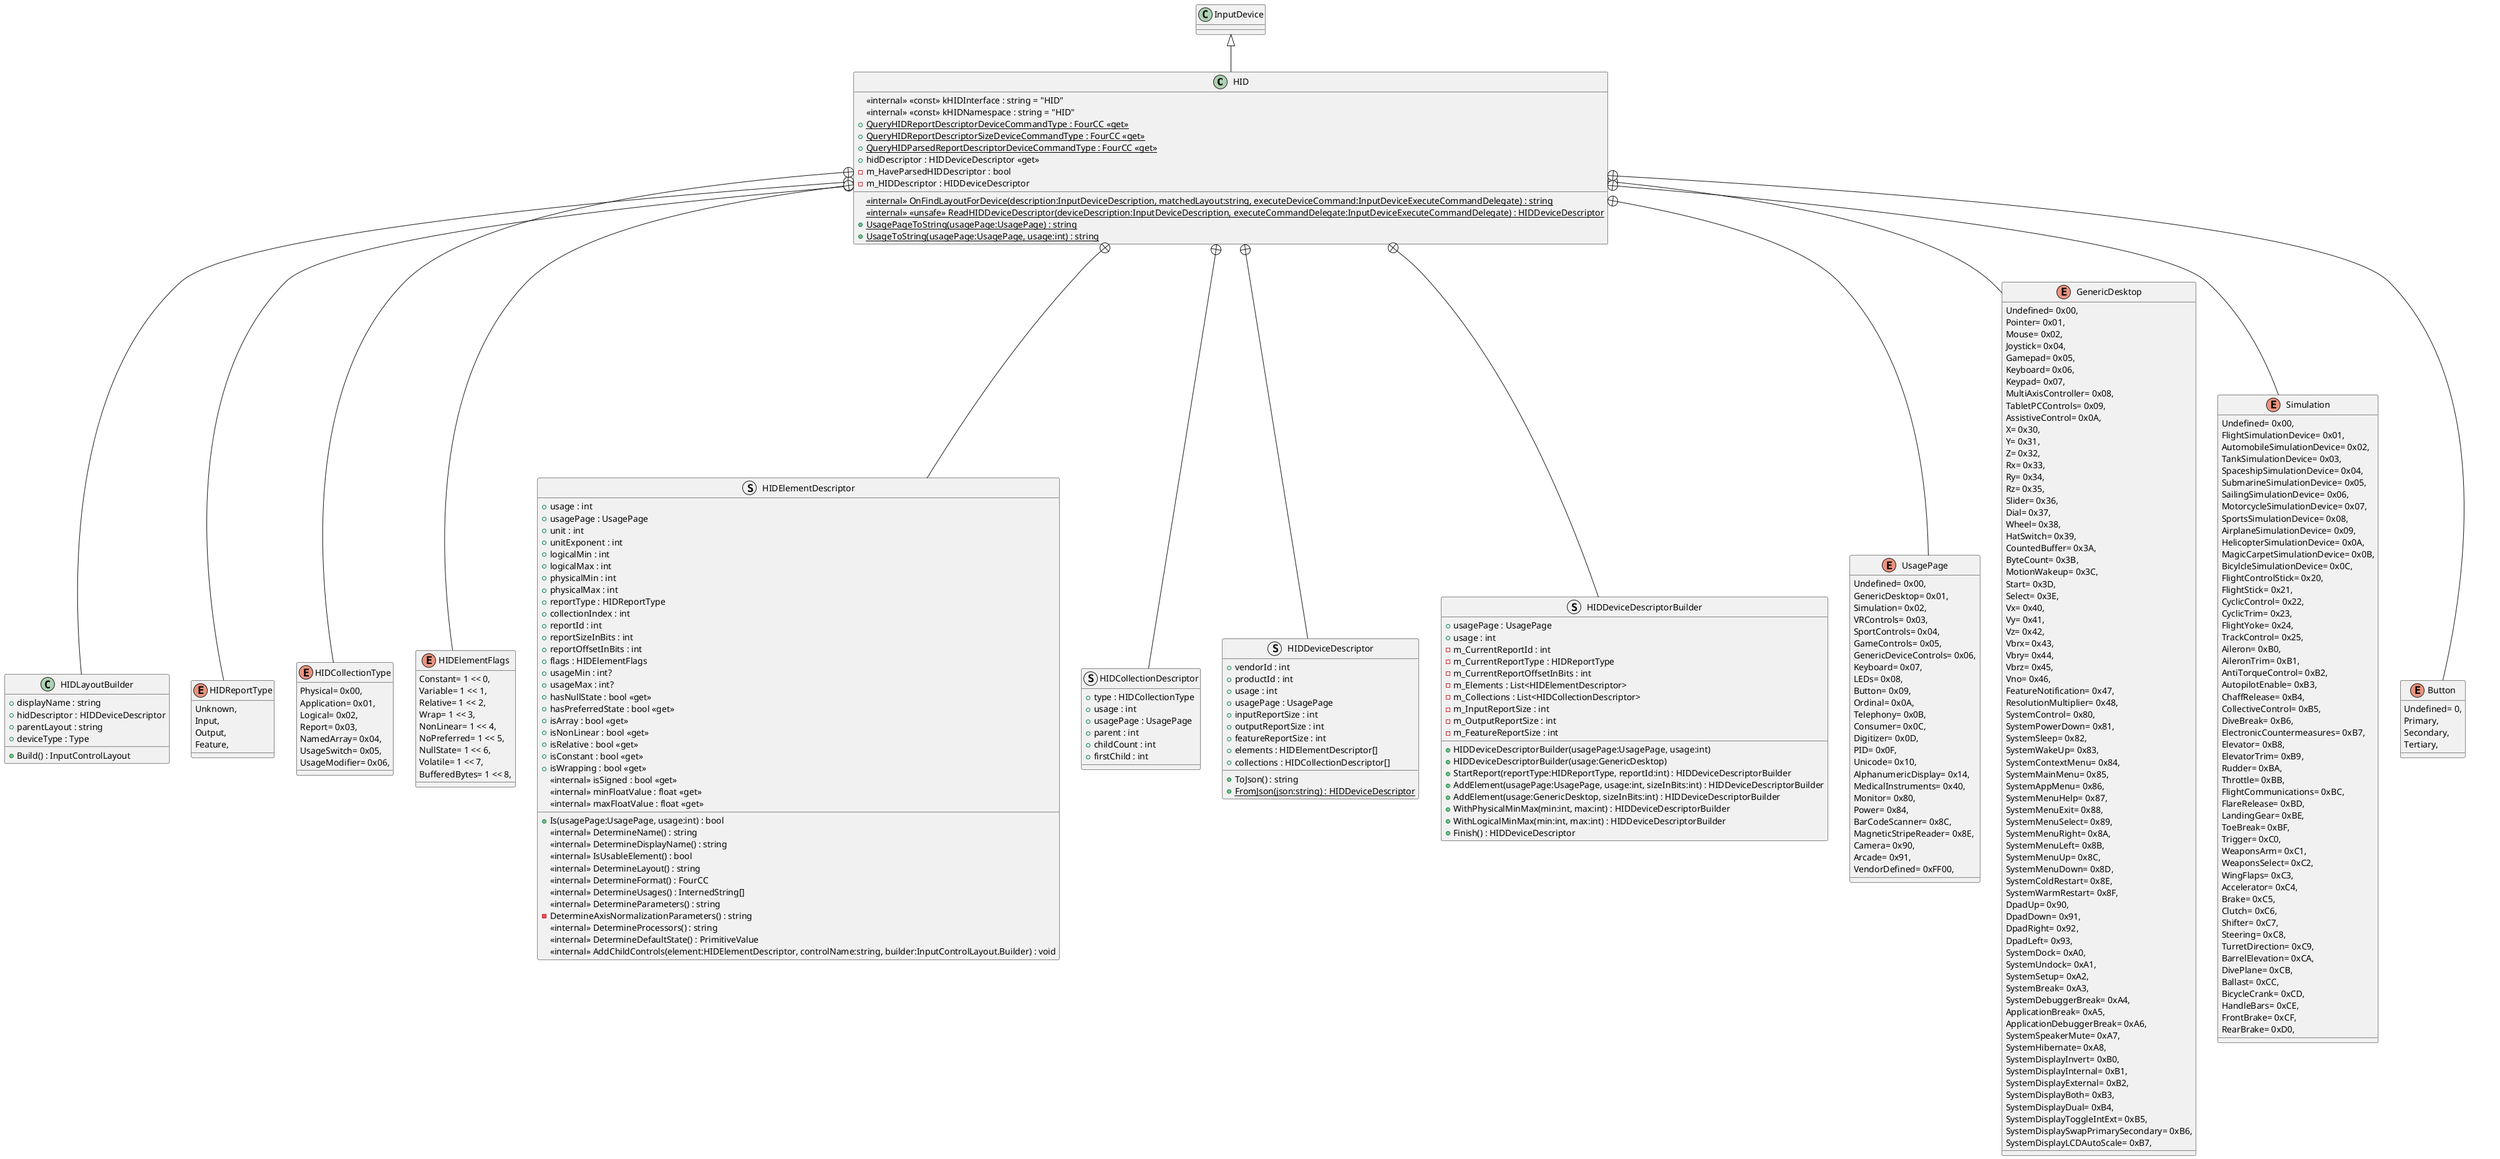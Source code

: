 @startuml
class HID {
    <<internal>> <<const>> kHIDInterface : string = "HID"
    <<internal>> <<const>> kHIDNamespace : string = "HID"
    + {static} QueryHIDReportDescriptorDeviceCommandType : FourCC <<get>>
    + {static} QueryHIDReportDescriptorSizeDeviceCommandType : FourCC <<get>>
    + {static} QueryHIDParsedReportDescriptorDeviceCommandType : FourCC <<get>>
    + hidDescriptor : HIDDeviceDescriptor <<get>>
    - m_HaveParsedHIDDescriptor : bool
    - m_HIDDescriptor : HIDDeviceDescriptor
    <<internal>> {static} OnFindLayoutForDevice(description:InputDeviceDescription, matchedLayout:string, executeDeviceCommand:InputDeviceExecuteCommandDelegate) : string
    <<internal>> {static} <<unsafe>> ReadHIDDeviceDescriptor(deviceDescription:InputDeviceDescription, executeCommandDelegate:InputDeviceExecuteCommandDelegate) : HIDDeviceDescriptor
    + {static} UsagePageToString(usagePage:UsagePage) : string
    + {static} UsageToString(usagePage:UsagePage, usage:int) : string
}
class HIDLayoutBuilder {
    + displayName : string
    + hidDescriptor : HIDDeviceDescriptor
    + parentLayout : string
    + deviceType : Type
    + Build() : InputControlLayout
}
enum HIDReportType {
    Unknown,
    Input,
    Output,
    Feature,
}
enum HIDCollectionType {
    Physical= 0x00,
    Application= 0x01,
    Logical= 0x02,
    Report= 0x03,
    NamedArray= 0x04,
    UsageSwitch= 0x05,
    UsageModifier= 0x06,
}
enum HIDElementFlags {
    Constant= 1 << 0,
    Variable= 1 << 1,
    Relative= 1 << 2,
    Wrap= 1 << 3,
    NonLinear= 1 << 4,
    NoPreferred= 1 << 5,
    NullState= 1 << 6,
    Volatile= 1 << 7,
    BufferedBytes= 1 << 8,
}
struct HIDElementDescriptor {
    + usage : int
    + usagePage : UsagePage
    + unit : int
    + unitExponent : int
    + logicalMin : int
    + logicalMax : int
    + physicalMin : int
    + physicalMax : int
    + reportType : HIDReportType
    + collectionIndex : int
    + reportId : int
    + reportSizeInBits : int
    + reportOffsetInBits : int
    + flags : HIDElementFlags
    + usageMin : int?
    + usageMax : int?
    + hasNullState : bool <<get>>
    + hasPreferredState : bool <<get>>
    + isArray : bool <<get>>
    + isNonLinear : bool <<get>>
    + isRelative : bool <<get>>
    + isConstant : bool <<get>>
    + isWrapping : bool <<get>>
    <<internal>> isSigned : bool <<get>>
    <<internal>> minFloatValue : float <<get>>
    <<internal>> maxFloatValue : float <<get>>
    + Is(usagePage:UsagePage, usage:int) : bool
    <<internal>> DetermineName() : string
    <<internal>> DetermineDisplayName() : string
    <<internal>> IsUsableElement() : bool
    <<internal>> DetermineLayout() : string
    <<internal>> DetermineFormat() : FourCC
    <<internal>> DetermineUsages() : InternedString[]
    <<internal>> DetermineParameters() : string
    - DetermineAxisNormalizationParameters() : string
    <<internal>> DetermineProcessors() : string
    <<internal>> DetermineDefaultState() : PrimitiveValue
    <<internal>> AddChildControls(element:HIDElementDescriptor, controlName:string, builder:InputControlLayout.Builder) : void
}
struct HIDCollectionDescriptor {
    + type : HIDCollectionType
    + usage : int
    + usagePage : UsagePage
    + parent : int
    + childCount : int
    + firstChild : int
}
struct HIDDeviceDescriptor {
    + vendorId : int
    + productId : int
    + usage : int
    + usagePage : UsagePage
    + inputReportSize : int
    + outputReportSize : int
    + featureReportSize : int
    + elements : HIDElementDescriptor[]
    + collections : HIDCollectionDescriptor[]
    + ToJson() : string
    + {static} FromJson(json:string) : HIDDeviceDescriptor
}
struct HIDDeviceDescriptorBuilder {
    + usagePage : UsagePage
    + usage : int
    + HIDDeviceDescriptorBuilder(usagePage:UsagePage, usage:int)
    + HIDDeviceDescriptorBuilder(usage:GenericDesktop)
    + StartReport(reportType:HIDReportType, reportId:int) : HIDDeviceDescriptorBuilder
    + AddElement(usagePage:UsagePage, usage:int, sizeInBits:int) : HIDDeviceDescriptorBuilder
    + AddElement(usage:GenericDesktop, sizeInBits:int) : HIDDeviceDescriptorBuilder
    + WithPhysicalMinMax(min:int, max:int) : HIDDeviceDescriptorBuilder
    + WithLogicalMinMax(min:int, max:int) : HIDDeviceDescriptorBuilder
    + Finish() : HIDDeviceDescriptor
    - m_CurrentReportId : int
    - m_CurrentReportType : HIDReportType
    - m_CurrentReportOffsetInBits : int
    - m_Elements : List<HIDElementDescriptor>
    - m_Collections : List<HIDCollectionDescriptor>
    - m_InputReportSize : int
    - m_OutputReportSize : int
    - m_FeatureReportSize : int
}
enum UsagePage {
    Undefined= 0x00,
    GenericDesktop= 0x01,
    Simulation= 0x02,
    VRControls= 0x03,
    SportControls= 0x04,
    GameControls= 0x05,
    GenericDeviceControls= 0x06,
    Keyboard= 0x07,
    LEDs= 0x08,
    Button= 0x09,
    Ordinal= 0x0A,
    Telephony= 0x0B,
    Consumer= 0x0C,
    Digitizer= 0x0D,
    PID= 0x0F,
    Unicode= 0x10,
    AlphanumericDisplay= 0x14,
    MedicalInstruments= 0x40,
    Monitor= 0x80,
    Power= 0x84,
    BarCodeScanner= 0x8C,
    MagneticStripeReader= 0x8E,
    Camera= 0x90,
    Arcade= 0x91,
    VendorDefined= 0xFF00,
}
enum GenericDesktop {
    Undefined= 0x00,
    Pointer= 0x01,
    Mouse= 0x02,
    Joystick= 0x04,
    Gamepad= 0x05,
    Keyboard= 0x06,
    Keypad= 0x07,
    MultiAxisController= 0x08,
    TabletPCControls= 0x09,
    AssistiveControl= 0x0A,
    X= 0x30,
    Y= 0x31,
    Z= 0x32,
    Rx= 0x33,
    Ry= 0x34,
    Rz= 0x35,
    Slider= 0x36,
    Dial= 0x37,
    Wheel= 0x38,
    HatSwitch= 0x39,
    CountedBuffer= 0x3A,
    ByteCount= 0x3B,
    MotionWakeup= 0x3C,
    Start= 0x3D,
    Select= 0x3E,
    Vx= 0x40,
    Vy= 0x41,
    Vz= 0x42,
    Vbrx= 0x43,
    Vbry= 0x44,
    Vbrz= 0x45,
    Vno= 0x46,
    FeatureNotification= 0x47,
    ResolutionMultiplier= 0x48,
    SystemControl= 0x80,
    SystemPowerDown= 0x81,
    SystemSleep= 0x82,
    SystemWakeUp= 0x83,
    SystemContextMenu= 0x84,
    SystemMainMenu= 0x85,
    SystemAppMenu= 0x86,
    SystemMenuHelp= 0x87,
    SystemMenuExit= 0x88,
    SystemMenuSelect= 0x89,
    SystemMenuRight= 0x8A,
    SystemMenuLeft= 0x8B,
    SystemMenuUp= 0x8C,
    SystemMenuDown= 0x8D,
    SystemColdRestart= 0x8E,
    SystemWarmRestart= 0x8F,
    DpadUp= 0x90,
    DpadDown= 0x91,
    DpadRight= 0x92,
    DpadLeft= 0x93,
    SystemDock= 0xA0,
    SystemUndock= 0xA1,
    SystemSetup= 0xA2,
    SystemBreak= 0xA3,
    SystemDebuggerBreak= 0xA4,
    ApplicationBreak= 0xA5,
    ApplicationDebuggerBreak= 0xA6,
    SystemSpeakerMute= 0xA7,
    SystemHibernate= 0xA8,
    SystemDisplayInvert= 0xB0,
    SystemDisplayInternal= 0xB1,
    SystemDisplayExternal= 0xB2,
    SystemDisplayBoth= 0xB3,
    SystemDisplayDual= 0xB4,
    SystemDisplayToggleIntExt= 0xB5,
    SystemDisplaySwapPrimarySecondary= 0xB6,
    SystemDisplayLCDAutoScale= 0xB7,
}
enum Simulation {
    Undefined= 0x00,
    FlightSimulationDevice= 0x01,
    AutomobileSimulationDevice= 0x02,
    TankSimulationDevice= 0x03,
    SpaceshipSimulationDevice= 0x04,
    SubmarineSimulationDevice= 0x05,
    SailingSimulationDevice= 0x06,
    MotorcycleSimulationDevice= 0x07,
    SportsSimulationDevice= 0x08,
    AirplaneSimulationDevice= 0x09,
    HelicopterSimulationDevice= 0x0A,
    MagicCarpetSimulationDevice= 0x0B,
    BicylcleSimulationDevice= 0x0C,
    FlightControlStick= 0x20,
    FlightStick= 0x21,
    CyclicControl= 0x22,
    CyclicTrim= 0x23,
    FlightYoke= 0x24,
    TrackControl= 0x25,
    Aileron= 0xB0,
    AileronTrim= 0xB1,
    AntiTorqueControl= 0xB2,
    AutopilotEnable= 0xB3,
    ChaffRelease= 0xB4,
    CollectiveControl= 0xB5,
    DiveBreak= 0xB6,
    ElectronicCountermeasures= 0xB7,
    Elevator= 0xB8,
    ElevatorTrim= 0xB9,
    Rudder= 0xBA,
    Throttle= 0xBB,
    FlightCommunications= 0xBC,
    FlareRelease= 0xBD,
    LandingGear= 0xBE,
    ToeBreak= 0xBF,
    Trigger= 0xC0,
    WeaponsArm= 0xC1,
    WeaponsSelect= 0xC2,
    WingFlaps= 0xC3,
    Accelerator= 0xC4,
    Brake= 0xC5,
    Clutch= 0xC6,
    Shifter= 0xC7,
    Steering= 0xC8,
    TurretDirection= 0xC9,
    BarrelElevation= 0xCA,
    DivePlane= 0xCB,
    Ballast= 0xCC,
    BicycleCrank= 0xCD,
    HandleBars= 0xCE,
    FrontBrake= 0xCF,
    RearBrake= 0xD0,
}
enum Button {
    Undefined= 0,
    Primary,
    Secondary,
    Tertiary,
}
InputDevice <|-- HID
HID +-- HIDLayoutBuilder
HID +-- HIDReportType
HID +-- HIDCollectionType
HID +-- HIDElementFlags
HID +-- HIDElementDescriptor
HID +-- HIDCollectionDescriptor
HID +-- HIDDeviceDescriptor
HID +-- HIDDeviceDescriptorBuilder
HID +-- UsagePage
HID +-- GenericDesktop
HID +-- Simulation
HID +-- Button
@enduml
